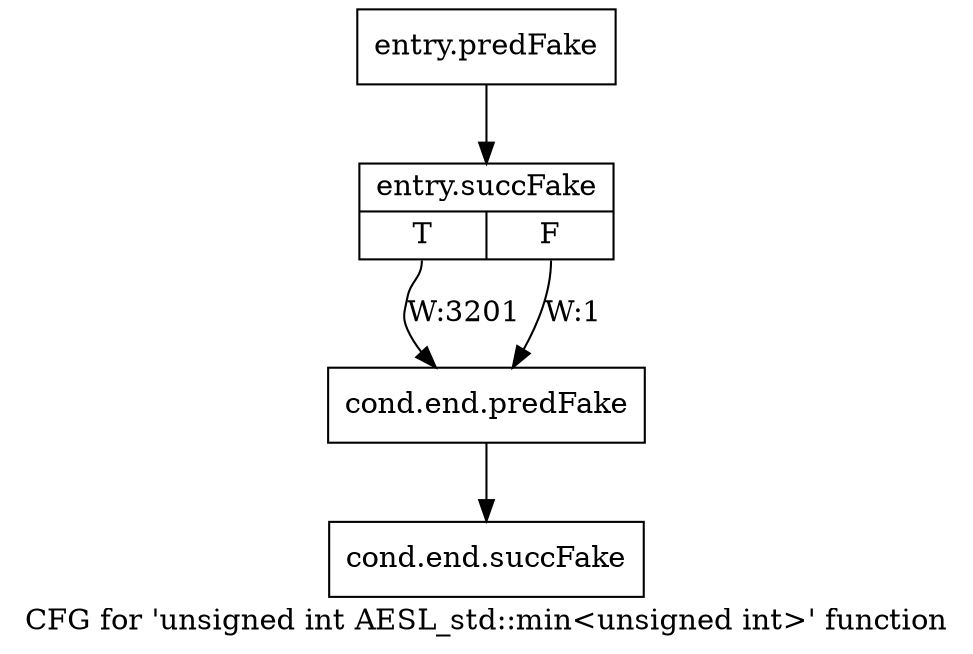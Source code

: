 digraph "CFG for 'unsigned int AESL_std::min\<unsigned int\>' function" {
	label="CFG for 'unsigned int AESL_std::min\<unsigned int\>' function";

	Node0x3de5680 [shape=record,filename="",linenumber="",label="{entry.predFake}"];
	Node0x3de5680 -> Node0x3ed1f90[ callList="" memoryops="" filename="/tools/Xilinx/Vitis_HLS/2022.1/include/etc/ap_private.h" execusionnum="3200"];
	Node0x3ed1f90 [shape=record,filename="/tools/Xilinx/Vitis_HLS/2022.1/include/etc/ap_private.h",linenumber="112",label="{entry.succFake|{<s0>T|<s1>F}}"];
	Node0x3ed1f90:s0 -> Node0x3de6450[label="W:3201" callList="" memoryops="" filename="/tools/Xilinx/Vitis_HLS/2022.1/include/etc/ap_private.h" execusionnum="3200"];
	Node0x3ed1f90:s1 -> Node0x3de6450[label="W:1" callList="" memoryops="" filename="/tools/Xilinx/Vitis_HLS/2022.1/include/etc/ap_private.h" execusionnum="0"];
	Node0x3de6450 [shape=record,filename="/tools/Xilinx/Vitis_HLS/2022.1/include/etc/ap_private.h",linenumber="112",label="{cond.end.predFake}"];
	Node0x3de6450 -> Node0x3ed20b0[ callList="" memoryops="" filename="/tools/Xilinx/Vitis_HLS/2022.1/include/etc/ap_private.h" execusionnum="3200"];
	Node0x3ed20b0 [shape=record,filename="/tools/Xilinx/Vitis_HLS/2022.1/include/etc/ap_private.h",linenumber="112",label="{cond.end.succFake}"];
}
